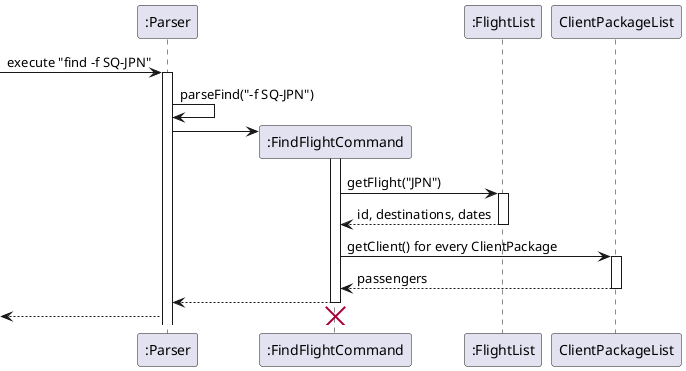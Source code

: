 @startuml

participant ":Parser" as Parser
participant ":FindFlightCommand" as FFC
participant ":FlightList" as FlightList
participant "ClientPackageList" as ClientPackageList



-> Parser: execute "find -f SQ-JPN"
activate Parser
Parser -> Parser : parseFind("-f SQ-JPN")

create FFC
Parser -> FFC
activate FFC

FFC -> FlightList : getFlight("JPN")
activate FlightList
FlightList --> FFC : id, destinations, dates
deactivate FlightList

FFC -> ClientPackageList : getClient() for every ClientPackage
activate ClientPackageList
ClientPackageList --> FFC : passengers
deactivate ClientPackageList

FFC --> Parser
deactivate FFC
<-- Parser
destroy FFC

@enduml